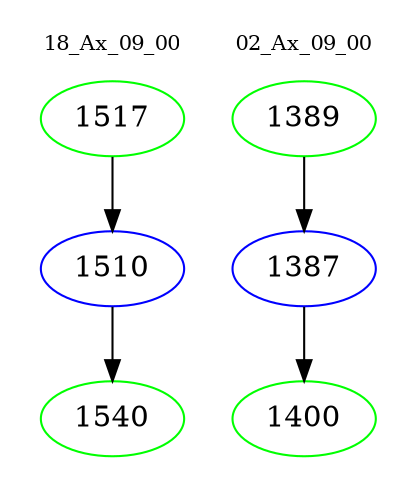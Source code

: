 digraph{
subgraph cluster_0 {
color = white
label = "18_Ax_09_00";
fontsize=10;
T0_1517 [label="1517", color="green"]
T0_1517 -> T0_1510 [color="black"]
T0_1510 [label="1510", color="blue"]
T0_1510 -> T0_1540 [color="black"]
T0_1540 [label="1540", color="green"]
}
subgraph cluster_1 {
color = white
label = "02_Ax_09_00";
fontsize=10;
T1_1389 [label="1389", color="green"]
T1_1389 -> T1_1387 [color="black"]
T1_1387 [label="1387", color="blue"]
T1_1387 -> T1_1400 [color="black"]
T1_1400 [label="1400", color="green"]
}
}

